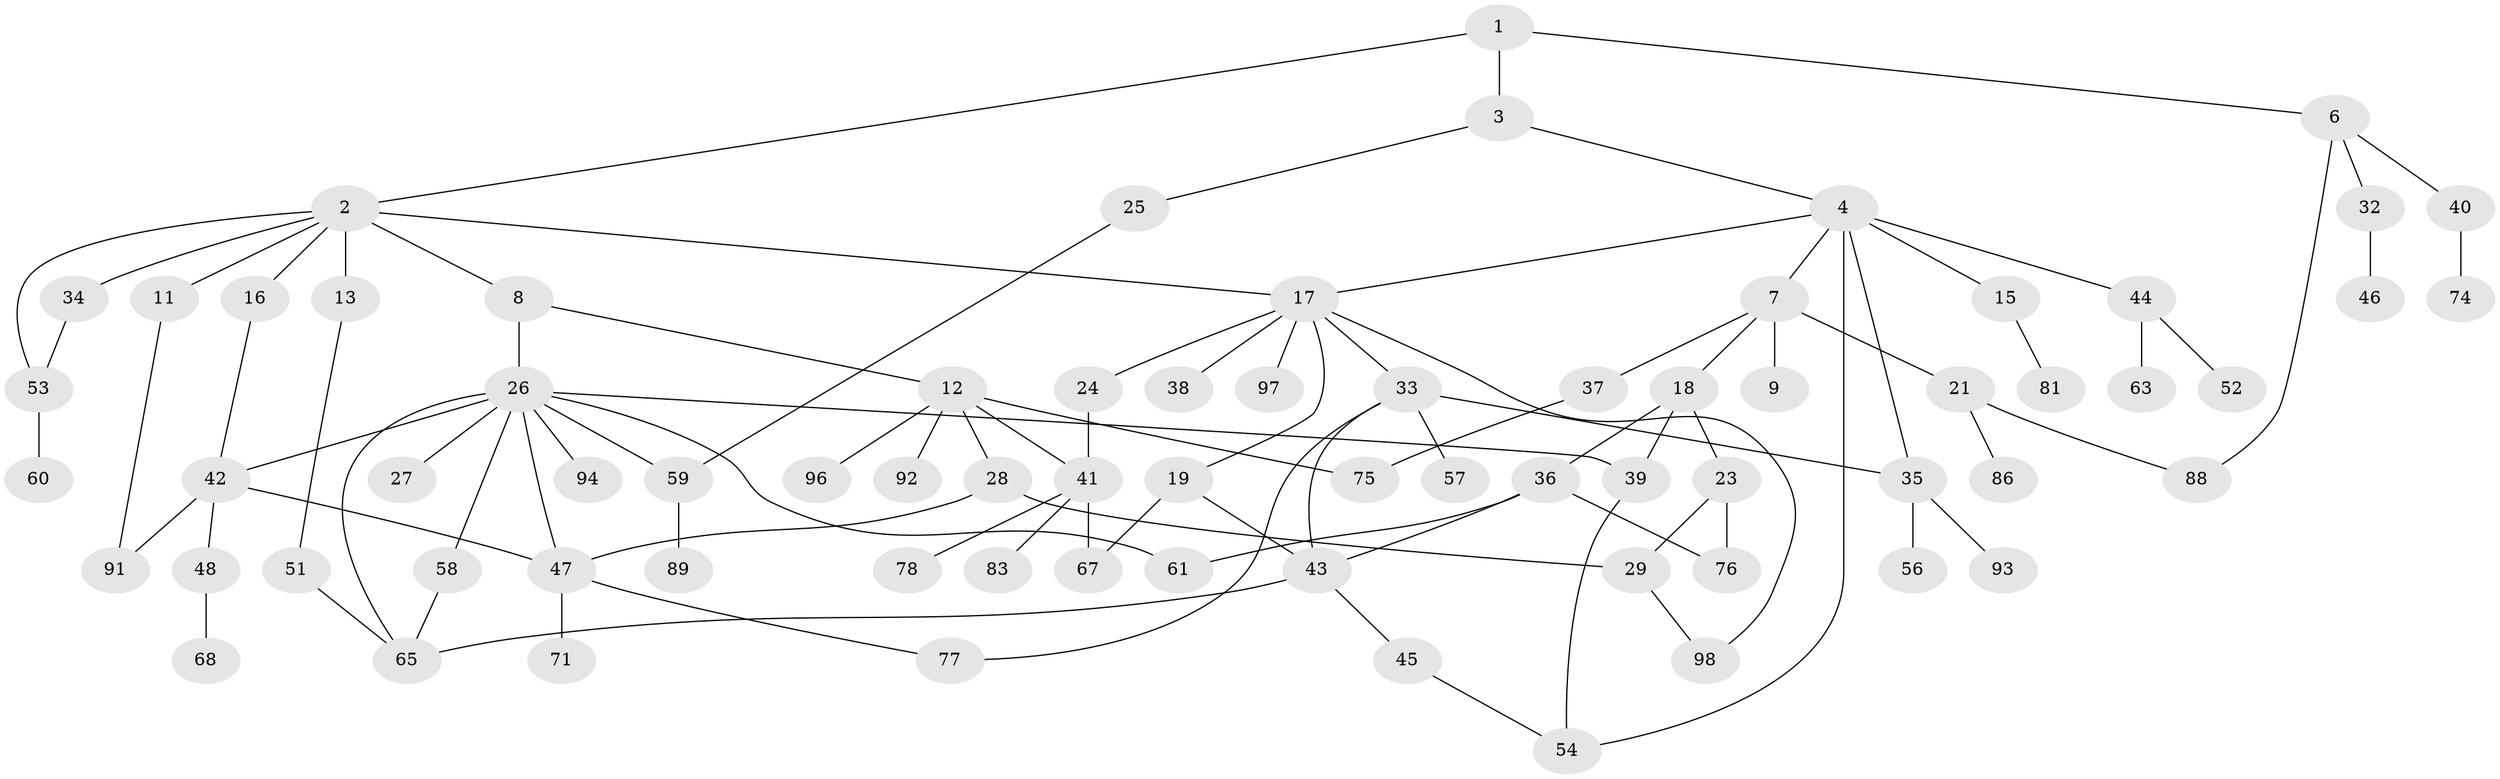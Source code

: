// original degree distribution, {3: 0.2524271844660194, 8: 0.009708737864077669, 7: 0.02912621359223301, 2: 0.27184466019417475, 1: 0.30097087378640774, 4: 0.07766990291262135, 6: 0.019417475728155338, 5: 0.038834951456310676}
// Generated by graph-tools (version 1.1) at 2025/41/03/06/25 10:41:28]
// undirected, 73 vertices, 97 edges
graph export_dot {
graph [start="1"]
  node [color=gray90,style=filled];
  1;
  2 [super="+10"];
  3 [super="+5"];
  4 [super="+100"];
  6 [super="+20"];
  7 [super="+14"];
  8;
  9;
  11;
  12 [super="+31"];
  13 [super="+30"];
  15;
  16 [super="+85"];
  17 [super="+22"];
  18;
  19 [super="+102"];
  21 [super="+62"];
  23 [super="+49"];
  24;
  25;
  26 [super="+84"];
  27;
  28;
  29 [super="+80"];
  32 [super="+69"];
  33 [super="+90"];
  34 [super="+103"];
  35 [super="+72"];
  36 [super="+70"];
  37;
  38;
  39 [super="+95"];
  40;
  41 [super="+55"];
  42;
  43;
  44 [super="+73"];
  45 [super="+79"];
  46;
  47 [super="+99"];
  48 [super="+50"];
  51;
  52;
  53;
  54 [super="+64"];
  56;
  57 [super="+82"];
  58;
  59;
  60;
  61 [super="+87"];
  63;
  65 [super="+66"];
  67;
  68;
  71;
  74;
  75;
  76;
  77;
  78;
  81;
  83;
  86;
  88;
  89;
  91;
  92 [super="+101"];
  93;
  94;
  96;
  97;
  98;
  1 -- 2;
  1 -- 3;
  1 -- 6;
  2 -- 8;
  2 -- 11;
  2 -- 13 [weight=2];
  2 -- 16;
  2 -- 34;
  2 -- 53;
  2 -- 17;
  3 -- 4;
  3 -- 25;
  4 -- 7;
  4 -- 15;
  4 -- 35;
  4 -- 44;
  4 -- 17;
  4 -- 54;
  6 -- 32;
  6 -- 40;
  6 -- 88;
  7 -- 9;
  7 -- 18;
  7 -- 21;
  7 -- 37;
  8 -- 12;
  8 -- 26;
  11 -- 91;
  12 -- 28;
  12 -- 41;
  12 -- 92;
  12 -- 96;
  12 -- 75;
  13 -- 51;
  15 -- 81;
  16 -- 42;
  17 -- 19;
  17 -- 33;
  17 -- 38;
  17 -- 98;
  17 -- 24;
  17 -- 97;
  18 -- 23;
  18 -- 36;
  18 -- 39;
  19 -- 67;
  19 -- 43;
  21 -- 88;
  21 -- 86;
  23 -- 29;
  23 -- 76;
  24 -- 41;
  25 -- 59;
  26 -- 27;
  26 -- 42;
  26 -- 58;
  26 -- 61;
  26 -- 59;
  26 -- 39;
  26 -- 94;
  26 -- 47;
  26 -- 65;
  28 -- 29 [weight=2];
  28 -- 47;
  29 -- 98;
  32 -- 46;
  33 -- 57;
  33 -- 43;
  33 -- 35;
  33 -- 77;
  34 -- 53;
  35 -- 56;
  35 -- 93;
  36 -- 43;
  36 -- 76;
  36 -- 61;
  37 -- 75;
  39 -- 54;
  40 -- 74;
  41 -- 83;
  41 -- 67;
  41 -- 78;
  42 -- 47;
  42 -- 48;
  42 -- 91;
  43 -- 45;
  43 -- 65;
  44 -- 52;
  44 -- 63;
  45 -- 54;
  47 -- 71;
  47 -- 77;
  48 -- 68;
  51 -- 65;
  53 -- 60;
  58 -- 65;
  59 -- 89;
}
